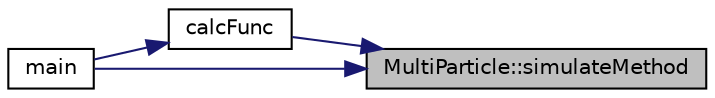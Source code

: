 digraph "MultiParticle::simulateMethod"
{
 // LATEX_PDF_SIZE
  edge [fontname="Helvetica",fontsize="10",labelfontname="Helvetica",labelfontsize="10"];
  node [fontname="Helvetica",fontsize="10",shape=record];
  rankdir="RL";
  Node1 [label="MultiParticle::simulateMethod",height=0.2,width=0.4,color="black", fillcolor="grey75", style="filled", fontcolor="black",tooltip="main関数から呼ばれる場合のコンストラクタ"];
  Node1 -> Node2 [dir="back",color="midnightblue",fontsize="10",style="solid",fontname="Helvetica"];
  Node2 [label="calcFunc",height=0.2,width=0.4,color="black", fillcolor="white", style="filled",URL="$CubePressure_8cpp.html#a25a0ad5f52f8786c64e81482f13b5c06",tooltip="引数がない or 引数が2つ の実行の場合に呼び出される"];
  Node2 -> Node3 [dir="back",color="midnightblue",fontsize="10",style="solid",fontname="Helvetica"];
  Node3 [label="main",height=0.2,width=0.4,color="black", fillcolor="white", style="filled",URL="$CubePressure_8cpp.html#a3c04138a5bfe5d72780bb7e82a18e627",tooltip=" "];
  Node1 -> Node3 [dir="back",color="midnightblue",fontsize="10",style="solid",fontname="Helvetica"];
}
